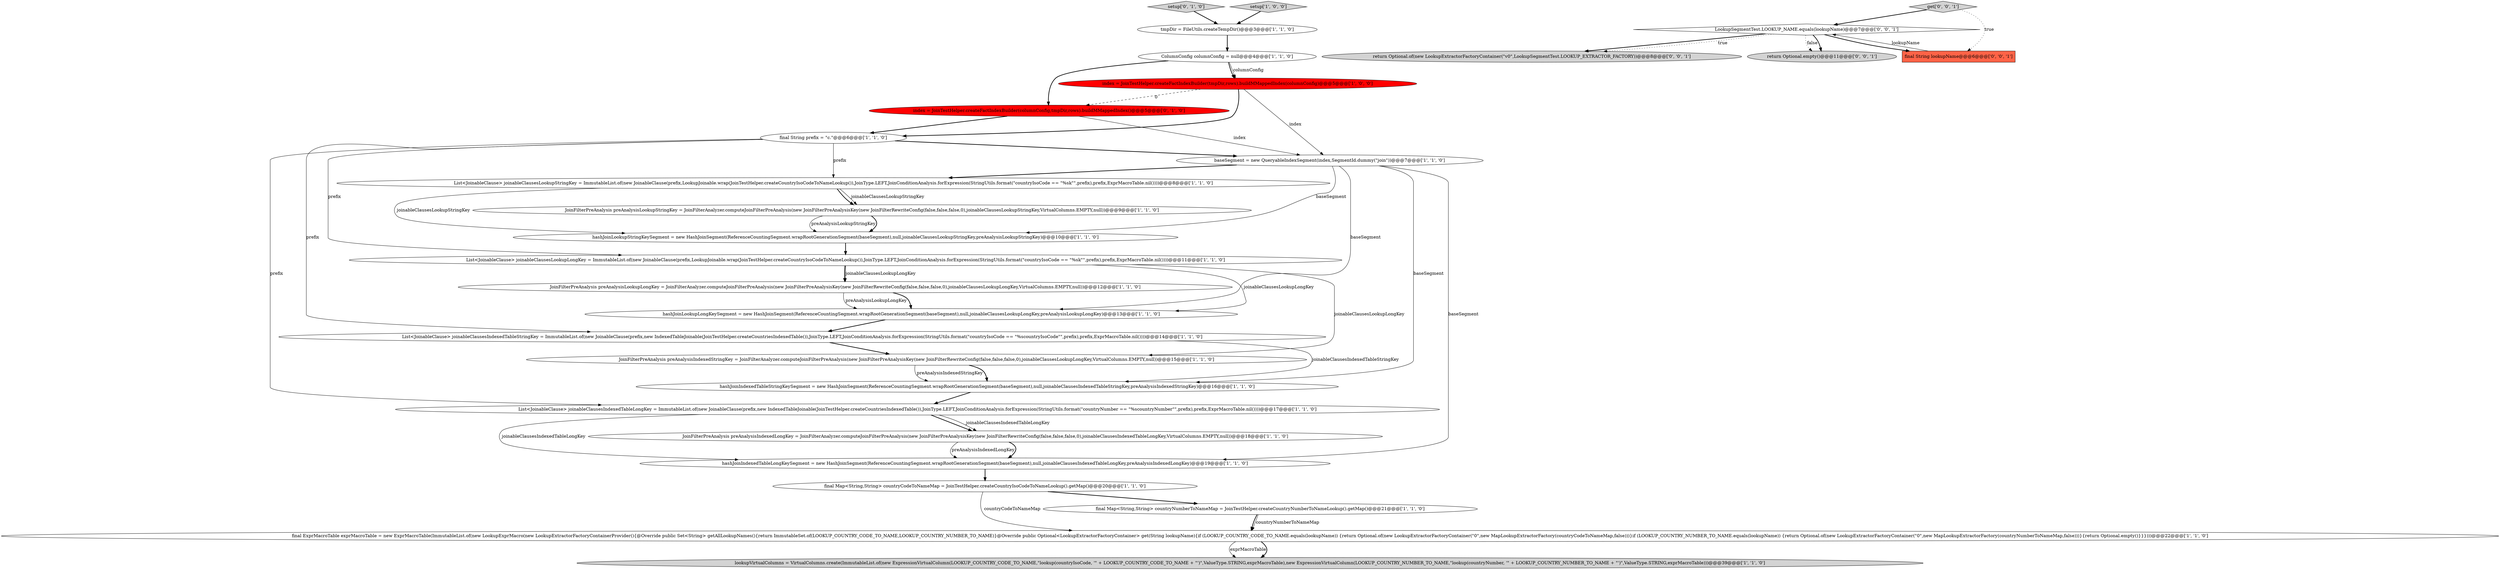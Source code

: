 digraph {
16 [style = filled, label = "final Map<String,String> countryCodeToNameMap = JoinTestHelper.createCountryIsoCodeToNameLookup().getMap()@@@20@@@['1', '1', '0']", fillcolor = white, shape = ellipse image = "AAA0AAABBB1BBB"];
7 [style = filled, label = "List<JoinableClause> joinableClausesIndexedTableLongKey = ImmutableList.of(new JoinableClause(prefix,new IndexedTableJoinable(JoinTestHelper.createCountriesIndexedTable()),JoinType.LEFT,JoinConditionAnalysis.forExpression(StringUtils.format(\"countryNumber == \"%scountryNumber\"\",prefix),prefix,ExprMacroTable.nil())))@@@17@@@['1', '1', '0']", fillcolor = white, shape = ellipse image = "AAA0AAABBB1BBB"];
0 [style = filled, label = "ColumnConfig columnConfig = null@@@4@@@['1', '1', '0']", fillcolor = white, shape = ellipse image = "AAA0AAABBB1BBB"];
10 [style = filled, label = "tmpDir = FileUtils.createTempDir()@@@3@@@['1', '1', '0']", fillcolor = white, shape = ellipse image = "AAA0AAABBB1BBB"];
27 [style = filled, label = "get['0', '0', '1']", fillcolor = lightgray, shape = diamond image = "AAA0AAABBB3BBB"];
24 [style = filled, label = "LookupSegmentTest.LOOKUP_NAME.equals(lookupName)@@@7@@@['0', '0', '1']", fillcolor = white, shape = diamond image = "AAA0AAABBB3BBB"];
12 [style = filled, label = "final String prefix = \"c.\"@@@6@@@['1', '1', '0']", fillcolor = white, shape = ellipse image = "AAA0AAABBB1BBB"];
28 [style = filled, label = "return Optional.of(new LookupExtractorFactoryContainer(\"v0\",LookupSegmentTest.LOOKUP_EXTRACTOR_FACTORY))@@@8@@@['0', '0', '1']", fillcolor = lightgray, shape = ellipse image = "AAA0AAABBB3BBB"];
23 [style = filled, label = "setup['0', '1', '0']", fillcolor = lightgray, shape = diamond image = "AAA0AAABBB2BBB"];
5 [style = filled, label = "JoinFilterPreAnalysis preAnalysisIndexedStringKey = JoinFilterAnalyzer.computeJoinFilterPreAnalysis(new JoinFilterPreAnalysisKey(new JoinFilterRewriteConfig(false,false,false,0),joinableClausesLookupLongKey,VirtualColumns.EMPTY,null))@@@15@@@['1', '1', '0']", fillcolor = white, shape = ellipse image = "AAA0AAABBB1BBB"];
17 [style = filled, label = "final Map<String,String> countryNumberToNameMap = JoinTestHelper.createCountryNumberToNameLookup().getMap()@@@21@@@['1', '1', '0']", fillcolor = white, shape = ellipse image = "AAA0AAABBB1BBB"];
14 [style = filled, label = "List<JoinableClause> joinableClausesIndexedTableStringKey = ImmutableList.of(new JoinableClause(prefix,new IndexedTableJoinable(JoinTestHelper.createCountriesIndexedTable()),JoinType.LEFT,JoinConditionAnalysis.forExpression(StringUtils.format(\"countryIsoCode == \"%scountryIsoCode\"\",prefix),prefix,ExprMacroTable.nil())))@@@14@@@['1', '1', '0']", fillcolor = white, shape = ellipse image = "AAA0AAABBB1BBB"];
15 [style = filled, label = "lookupVirtualColumns = VirtualColumns.create(ImmutableList.of(new ExpressionVirtualColumn(LOOKUP_COUNTRY_CODE_TO_NAME,\"lookup(countryIsoCode, '\" + LOOKUP_COUNTRY_CODE_TO_NAME + \"')\",ValueType.STRING,exprMacroTable),new ExpressionVirtualColumn(LOOKUP_COUNTRY_NUMBER_TO_NAME,\"lookup(countryNumber, '\" + LOOKUP_COUNTRY_NUMBER_TO_NAME + \"')\",ValueType.STRING,exprMacroTable)))@@@39@@@['1', '1', '0']", fillcolor = lightgray, shape = ellipse image = "AAA0AAABBB1BBB"];
21 [style = filled, label = "List<JoinableClause> joinableClausesLookupStringKey = ImmutableList.of(new JoinableClause(prefix,LookupJoinable.wrap(JoinTestHelper.createCountryIsoCodeToNameLookup()),JoinType.LEFT,JoinConditionAnalysis.forExpression(StringUtils.format(\"countryIsoCode == \"%sk\"\",prefix),prefix,ExprMacroTable.nil())))@@@8@@@['1', '1', '0']", fillcolor = white, shape = ellipse image = "AAA0AAABBB1BBB"];
22 [style = filled, label = "index = JoinTestHelper.createFactIndexBuilder(columnConfig,tmpDir,rows).buildMMappedIndex()@@@5@@@['0', '1', '0']", fillcolor = red, shape = ellipse image = "AAA1AAABBB2BBB"];
9 [style = filled, label = "setup['1', '0', '0']", fillcolor = lightgray, shape = diamond image = "AAA0AAABBB1BBB"];
1 [style = filled, label = "final ExprMacroTable exprMacroTable = new ExprMacroTable(ImmutableList.of(new LookupExprMacro(new LookupExtractorFactoryContainerProvider(){@Override public Set<String> getAllLookupNames(){return ImmutableSet.of(LOOKUP_COUNTRY_CODE_TO_NAME,LOOKUP_COUNTRY_NUMBER_TO_NAME)}@Override public Optional<LookupExtractorFactoryContainer> get(String lookupName){if (LOOKUP_COUNTRY_CODE_TO_NAME.equals(lookupName)) {return Optional.of(new LookupExtractorFactoryContainer(\"0\",new MapLookupExtractorFactory(countryCodeToNameMap,false)))}if (LOOKUP_COUNTRY_NUMBER_TO_NAME.equals(lookupName)) {return Optional.of(new LookupExtractorFactoryContainer(\"0\",new MapLookupExtractorFactory(countryNumberToNameMap,false)))}{return Optional.empty()}}})))@@@22@@@['1', '1', '0']", fillcolor = white, shape = ellipse image = "AAA0AAABBB1BBB"];
13 [style = filled, label = "JoinFilterPreAnalysis preAnalysisIndexedLongKey = JoinFilterAnalyzer.computeJoinFilterPreAnalysis(new JoinFilterPreAnalysisKey(new JoinFilterRewriteConfig(false,false,false,0),joinableClausesIndexedTableLongKey,VirtualColumns.EMPTY,null))@@@18@@@['1', '1', '0']", fillcolor = white, shape = ellipse image = "AAA0AAABBB1BBB"];
8 [style = filled, label = "hashJoinLookupStringKeySegment = new HashJoinSegment(ReferenceCountingSegment.wrapRootGenerationSegment(baseSegment),null,joinableClausesLookupStringKey,preAnalysisLookupStringKey)@@@10@@@['1', '1', '0']", fillcolor = white, shape = ellipse image = "AAA0AAABBB1BBB"];
6 [style = filled, label = "hashJoinIndexedTableStringKeySegment = new HashJoinSegment(ReferenceCountingSegment.wrapRootGenerationSegment(baseSegment),null,joinableClausesIndexedTableStringKey,preAnalysisIndexedStringKey)@@@16@@@['1', '1', '0']", fillcolor = white, shape = ellipse image = "AAA0AAABBB1BBB"];
26 [style = filled, label = "return Optional.empty()@@@11@@@['0', '0', '1']", fillcolor = lightgray, shape = ellipse image = "AAA0AAABBB3BBB"];
18 [style = filled, label = "JoinFilterPreAnalysis preAnalysisLookupLongKey = JoinFilterAnalyzer.computeJoinFilterPreAnalysis(new JoinFilterPreAnalysisKey(new JoinFilterRewriteConfig(false,false,false,0),joinableClausesLookupLongKey,VirtualColumns.EMPTY,null))@@@12@@@['1', '1', '0']", fillcolor = white, shape = ellipse image = "AAA0AAABBB1BBB"];
19 [style = filled, label = "JoinFilterPreAnalysis preAnalysisLookupStringKey = JoinFilterAnalyzer.computeJoinFilterPreAnalysis(new JoinFilterPreAnalysisKey(new JoinFilterRewriteConfig(false,false,false,0),joinableClausesLookupStringKey,VirtualColumns.EMPTY,null))@@@9@@@['1', '1', '0']", fillcolor = white, shape = ellipse image = "AAA0AAABBB1BBB"];
2 [style = filled, label = "hashJoinLookupLongKeySegment = new HashJoinSegment(ReferenceCountingSegment.wrapRootGenerationSegment(baseSegment),null,joinableClausesLookupLongKey,preAnalysisLookupLongKey)@@@13@@@['1', '1', '0']", fillcolor = white, shape = ellipse image = "AAA0AAABBB1BBB"];
3 [style = filled, label = "baseSegment = new QueryableIndexSegment(index,SegmentId.dummy(\"join\"))@@@7@@@['1', '1', '0']", fillcolor = white, shape = ellipse image = "AAA0AAABBB1BBB"];
11 [style = filled, label = "index = JoinTestHelper.createFactIndexBuilder(tmpDir,rows).buildMMappedIndex(columnConfig)@@@5@@@['1', '0', '0']", fillcolor = red, shape = ellipse image = "AAA1AAABBB1BBB"];
20 [style = filled, label = "hashJoinIndexedTableLongKeySegment = new HashJoinSegment(ReferenceCountingSegment.wrapRootGenerationSegment(baseSegment),null,joinableClausesIndexedTableLongKey,preAnalysisIndexedLongKey)@@@19@@@['1', '1', '0']", fillcolor = white, shape = ellipse image = "AAA0AAABBB1BBB"];
25 [style = filled, label = "final String lookupName@@@6@@@['0', '0', '1']", fillcolor = tomato, shape = box image = "AAA0AAABBB3BBB"];
4 [style = filled, label = "List<JoinableClause> joinableClausesLookupLongKey = ImmutableList.of(new JoinableClause(prefix,LookupJoinable.wrap(JoinTestHelper.createCountryIsoCodeToNameLookup()),JoinType.LEFT,JoinConditionAnalysis.forExpression(StringUtils.format(\"countryIsoCode == \"%sk\"\",prefix),prefix,ExprMacroTable.nil())))@@@11@@@['1', '1', '0']", fillcolor = white, shape = ellipse image = "AAA0AAABBB1BBB"];
7->13 [style = bold, label=""];
24->28 [style = bold, label=""];
7->13 [style = solid, label="joinableClausesIndexedTableLongKey"];
4->5 [style = solid, label="joinableClausesLookupLongKey"];
17->1 [style = bold, label=""];
21->19 [style = bold, label=""];
1->15 [style = solid, label="exprMacroTable"];
27->25 [style = dotted, label="true"];
4->2 [style = solid, label="joinableClausesLookupLongKey"];
24->26 [style = dotted, label="false"];
18->2 [style = solid, label="preAnalysisLookupLongKey"];
1->15 [style = bold, label=""];
12->21 [style = solid, label="prefix"];
11->22 [style = dashed, label="0"];
0->11 [style = bold, label=""];
3->2 [style = solid, label="baseSegment"];
11->12 [style = bold, label=""];
4->18 [style = bold, label=""];
12->4 [style = solid, label="prefix"];
16->17 [style = bold, label=""];
9->10 [style = bold, label=""];
18->2 [style = bold, label=""];
24->28 [style = dotted, label="true"];
25->24 [style = solid, label="lookupName"];
21->8 [style = solid, label="joinableClausesLookupStringKey"];
19->8 [style = solid, label="preAnalysisLookupStringKey"];
22->3 [style = solid, label="index"];
19->8 [style = bold, label=""];
5->6 [style = solid, label="preAnalysisIndexedStringKey"];
3->6 [style = solid, label="baseSegment"];
16->1 [style = solid, label="countryCodeToNameMap"];
12->7 [style = solid, label="prefix"];
24->26 [style = bold, label=""];
20->16 [style = bold, label=""];
5->6 [style = bold, label=""];
12->14 [style = solid, label="prefix"];
22->12 [style = bold, label=""];
24->25 [style = bold, label=""];
0->22 [style = bold, label=""];
14->6 [style = solid, label="joinableClausesIndexedTableStringKey"];
2->14 [style = bold, label=""];
10->0 [style = bold, label=""];
13->20 [style = solid, label="preAnalysisIndexedLongKey"];
23->10 [style = bold, label=""];
4->18 [style = solid, label="joinableClausesLookupLongKey"];
3->20 [style = solid, label="baseSegment"];
11->3 [style = solid, label="index"];
21->19 [style = solid, label="joinableClausesLookupStringKey"];
3->21 [style = bold, label=""];
27->24 [style = bold, label=""];
17->1 [style = solid, label="countryNumberToNameMap"];
12->3 [style = bold, label=""];
3->8 [style = solid, label="baseSegment"];
8->4 [style = bold, label=""];
6->7 [style = bold, label=""];
7->20 [style = solid, label="joinableClausesIndexedTableLongKey"];
0->11 [style = solid, label="columnConfig"];
14->5 [style = bold, label=""];
13->20 [style = bold, label=""];
}
